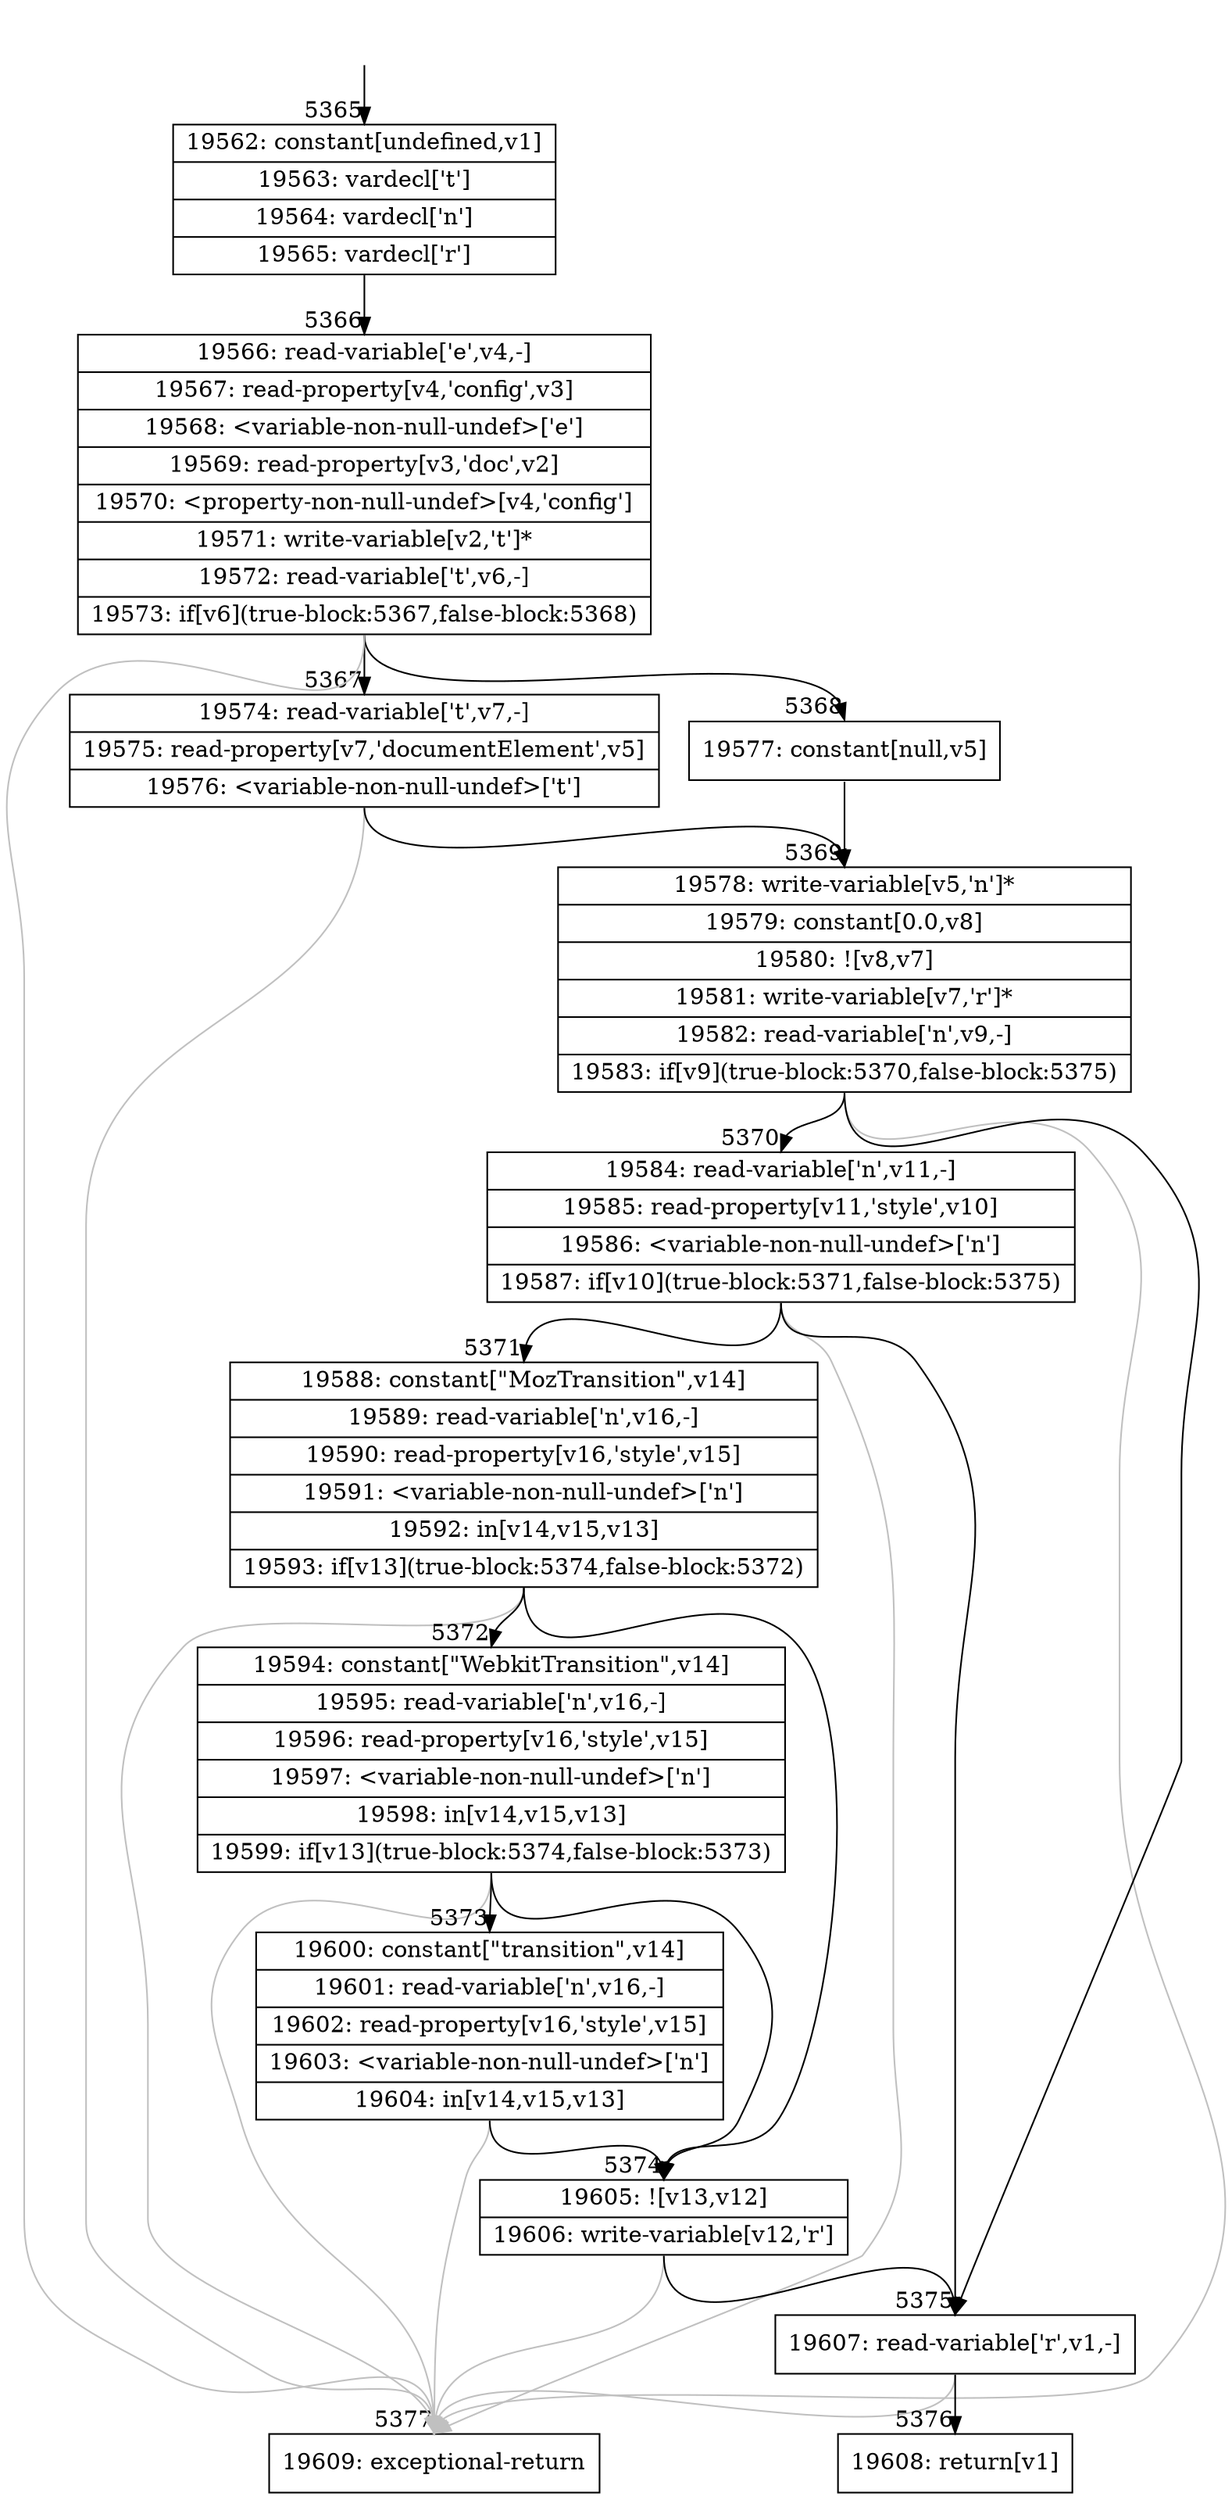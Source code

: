 digraph {
rankdir="TD"
BB_entry260[shape=none,label=""];
BB_entry260 -> BB5365 [tailport=s, headport=n, headlabel="    5365"]
BB5365 [shape=record label="{19562: constant[undefined,v1]|19563: vardecl['t']|19564: vardecl['n']|19565: vardecl['r']}" ] 
BB5365 -> BB5366 [tailport=s, headport=n, headlabel="      5366"]
BB5366 [shape=record label="{19566: read-variable['e',v4,-]|19567: read-property[v4,'config',v3]|19568: \<variable-non-null-undef\>['e']|19569: read-property[v3,'doc',v2]|19570: \<property-non-null-undef\>[v4,'config']|19571: write-variable[v2,'t']*|19572: read-variable['t',v6,-]|19573: if[v6](true-block:5367,false-block:5368)}" ] 
BB5366 -> BB5367 [tailport=s, headport=n, headlabel="      5367"]
BB5366 -> BB5368 [tailport=s, headport=n, headlabel="      5368"]
BB5366 -> BB5377 [tailport=s, headport=n, color=gray, headlabel="      5377"]
BB5367 [shape=record label="{19574: read-variable['t',v7,-]|19575: read-property[v7,'documentElement',v5]|19576: \<variable-non-null-undef\>['t']}" ] 
BB5367 -> BB5369 [tailport=s, headport=n, headlabel="      5369"]
BB5367 -> BB5377 [tailport=s, headport=n, color=gray]
BB5368 [shape=record label="{19577: constant[null,v5]}" ] 
BB5368 -> BB5369 [tailport=s, headport=n]
BB5369 [shape=record label="{19578: write-variable[v5,'n']*|19579: constant[0.0,v8]|19580: ![v8,v7]|19581: write-variable[v7,'r']*|19582: read-variable['n',v9,-]|19583: if[v9](true-block:5370,false-block:5375)}" ] 
BB5369 -> BB5375 [tailport=s, headport=n, headlabel="      5375"]
BB5369 -> BB5370 [tailport=s, headport=n, headlabel="      5370"]
BB5369 -> BB5377 [tailport=s, headport=n, color=gray]
BB5370 [shape=record label="{19584: read-variable['n',v11,-]|19585: read-property[v11,'style',v10]|19586: \<variable-non-null-undef\>['n']|19587: if[v10](true-block:5371,false-block:5375)}" ] 
BB5370 -> BB5375 [tailport=s, headport=n]
BB5370 -> BB5371 [tailport=s, headport=n, headlabel="      5371"]
BB5370 -> BB5377 [tailport=s, headport=n, color=gray]
BB5371 [shape=record label="{19588: constant[\"MozTransition\",v14]|19589: read-variable['n',v16,-]|19590: read-property[v16,'style',v15]|19591: \<variable-non-null-undef\>['n']|19592: in[v14,v15,v13]|19593: if[v13](true-block:5374,false-block:5372)}" ] 
BB5371 -> BB5374 [tailport=s, headport=n, headlabel="      5374"]
BB5371 -> BB5372 [tailport=s, headport=n, headlabel="      5372"]
BB5371 -> BB5377 [tailport=s, headport=n, color=gray]
BB5372 [shape=record label="{19594: constant[\"WebkitTransition\",v14]|19595: read-variable['n',v16,-]|19596: read-property[v16,'style',v15]|19597: \<variable-non-null-undef\>['n']|19598: in[v14,v15,v13]|19599: if[v13](true-block:5374,false-block:5373)}" ] 
BB5372 -> BB5374 [tailport=s, headport=n]
BB5372 -> BB5373 [tailport=s, headport=n, headlabel="      5373"]
BB5372 -> BB5377 [tailport=s, headport=n, color=gray]
BB5373 [shape=record label="{19600: constant[\"transition\",v14]|19601: read-variable['n',v16,-]|19602: read-property[v16,'style',v15]|19603: \<variable-non-null-undef\>['n']|19604: in[v14,v15,v13]}" ] 
BB5373 -> BB5374 [tailport=s, headport=n]
BB5373 -> BB5377 [tailport=s, headport=n, color=gray]
BB5374 [shape=record label="{19605: ![v13,v12]|19606: write-variable[v12,'r']}" ] 
BB5374 -> BB5375 [tailport=s, headport=n]
BB5374 -> BB5377 [tailport=s, headport=n, color=gray]
BB5375 [shape=record label="{19607: read-variable['r',v1,-]}" ] 
BB5375 -> BB5376 [tailport=s, headport=n, headlabel="      5376"]
BB5375 -> BB5377 [tailport=s, headport=n, color=gray]
BB5376 [shape=record label="{19608: return[v1]}" ] 
BB5377 [shape=record label="{19609: exceptional-return}" ] 
}
